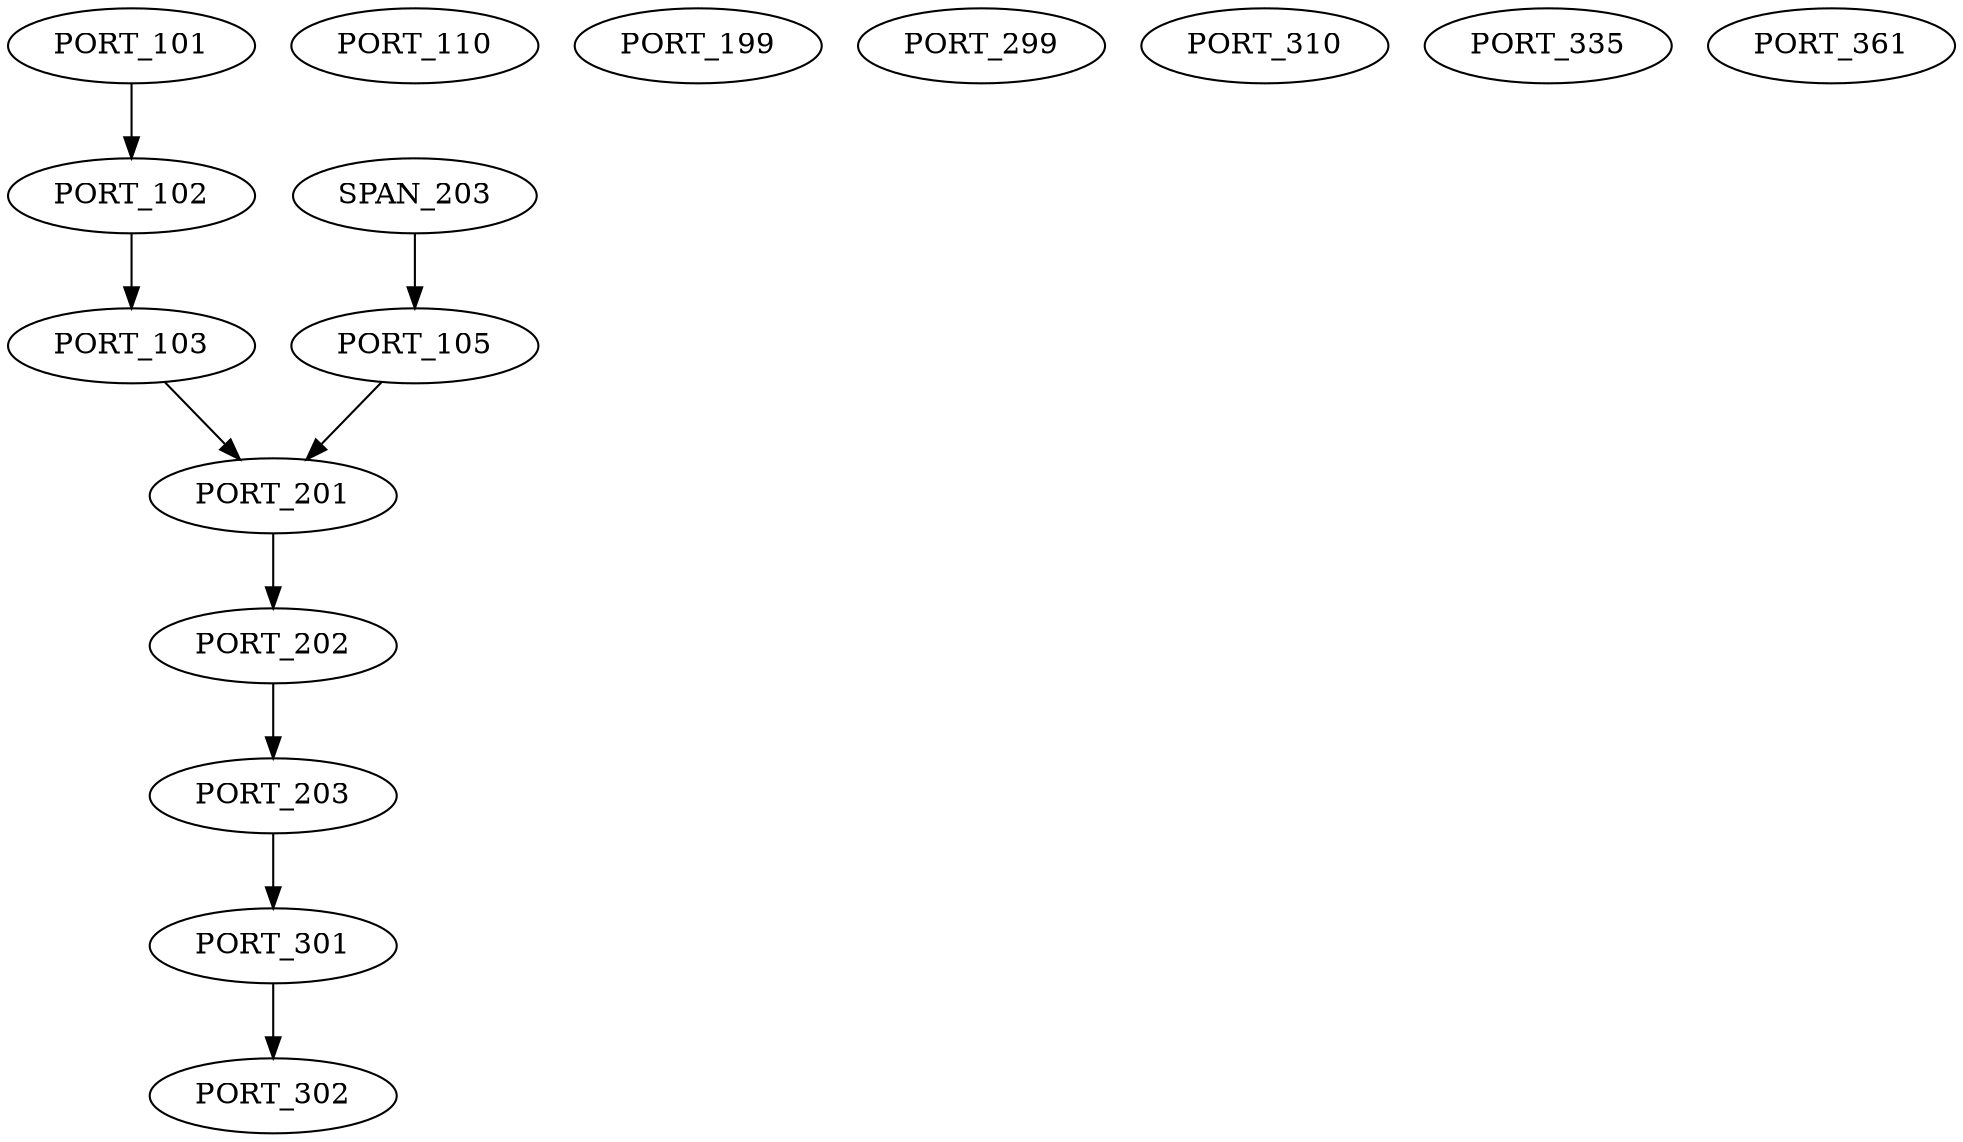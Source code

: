 digraph G {
    PORT_101;
    edge [color=black];
    PORT_101 -> PORT_102;
    edge [color=black];
    PORT_102 -> PORT_103;
    edge [color=black];
    SPAN_203 -> PORT_105;
    PORT_110;
    PORT_199;
    edge [color=black];
    PORT_103 -> PORT_201;
    PORT_105 -> PORT_201;
    edge [color=black];
    PORT_201 -> PORT_202;
    edge [color=black];
    PORT_202 -> PORT_203;
    PORT_299;
    edge [color=black];
    PORT_203 -> PORT_301;
    edge [color=black];
    PORT_301 -> PORT_302;
    PORT_310;
    PORT_335;
    PORT_361;
}

